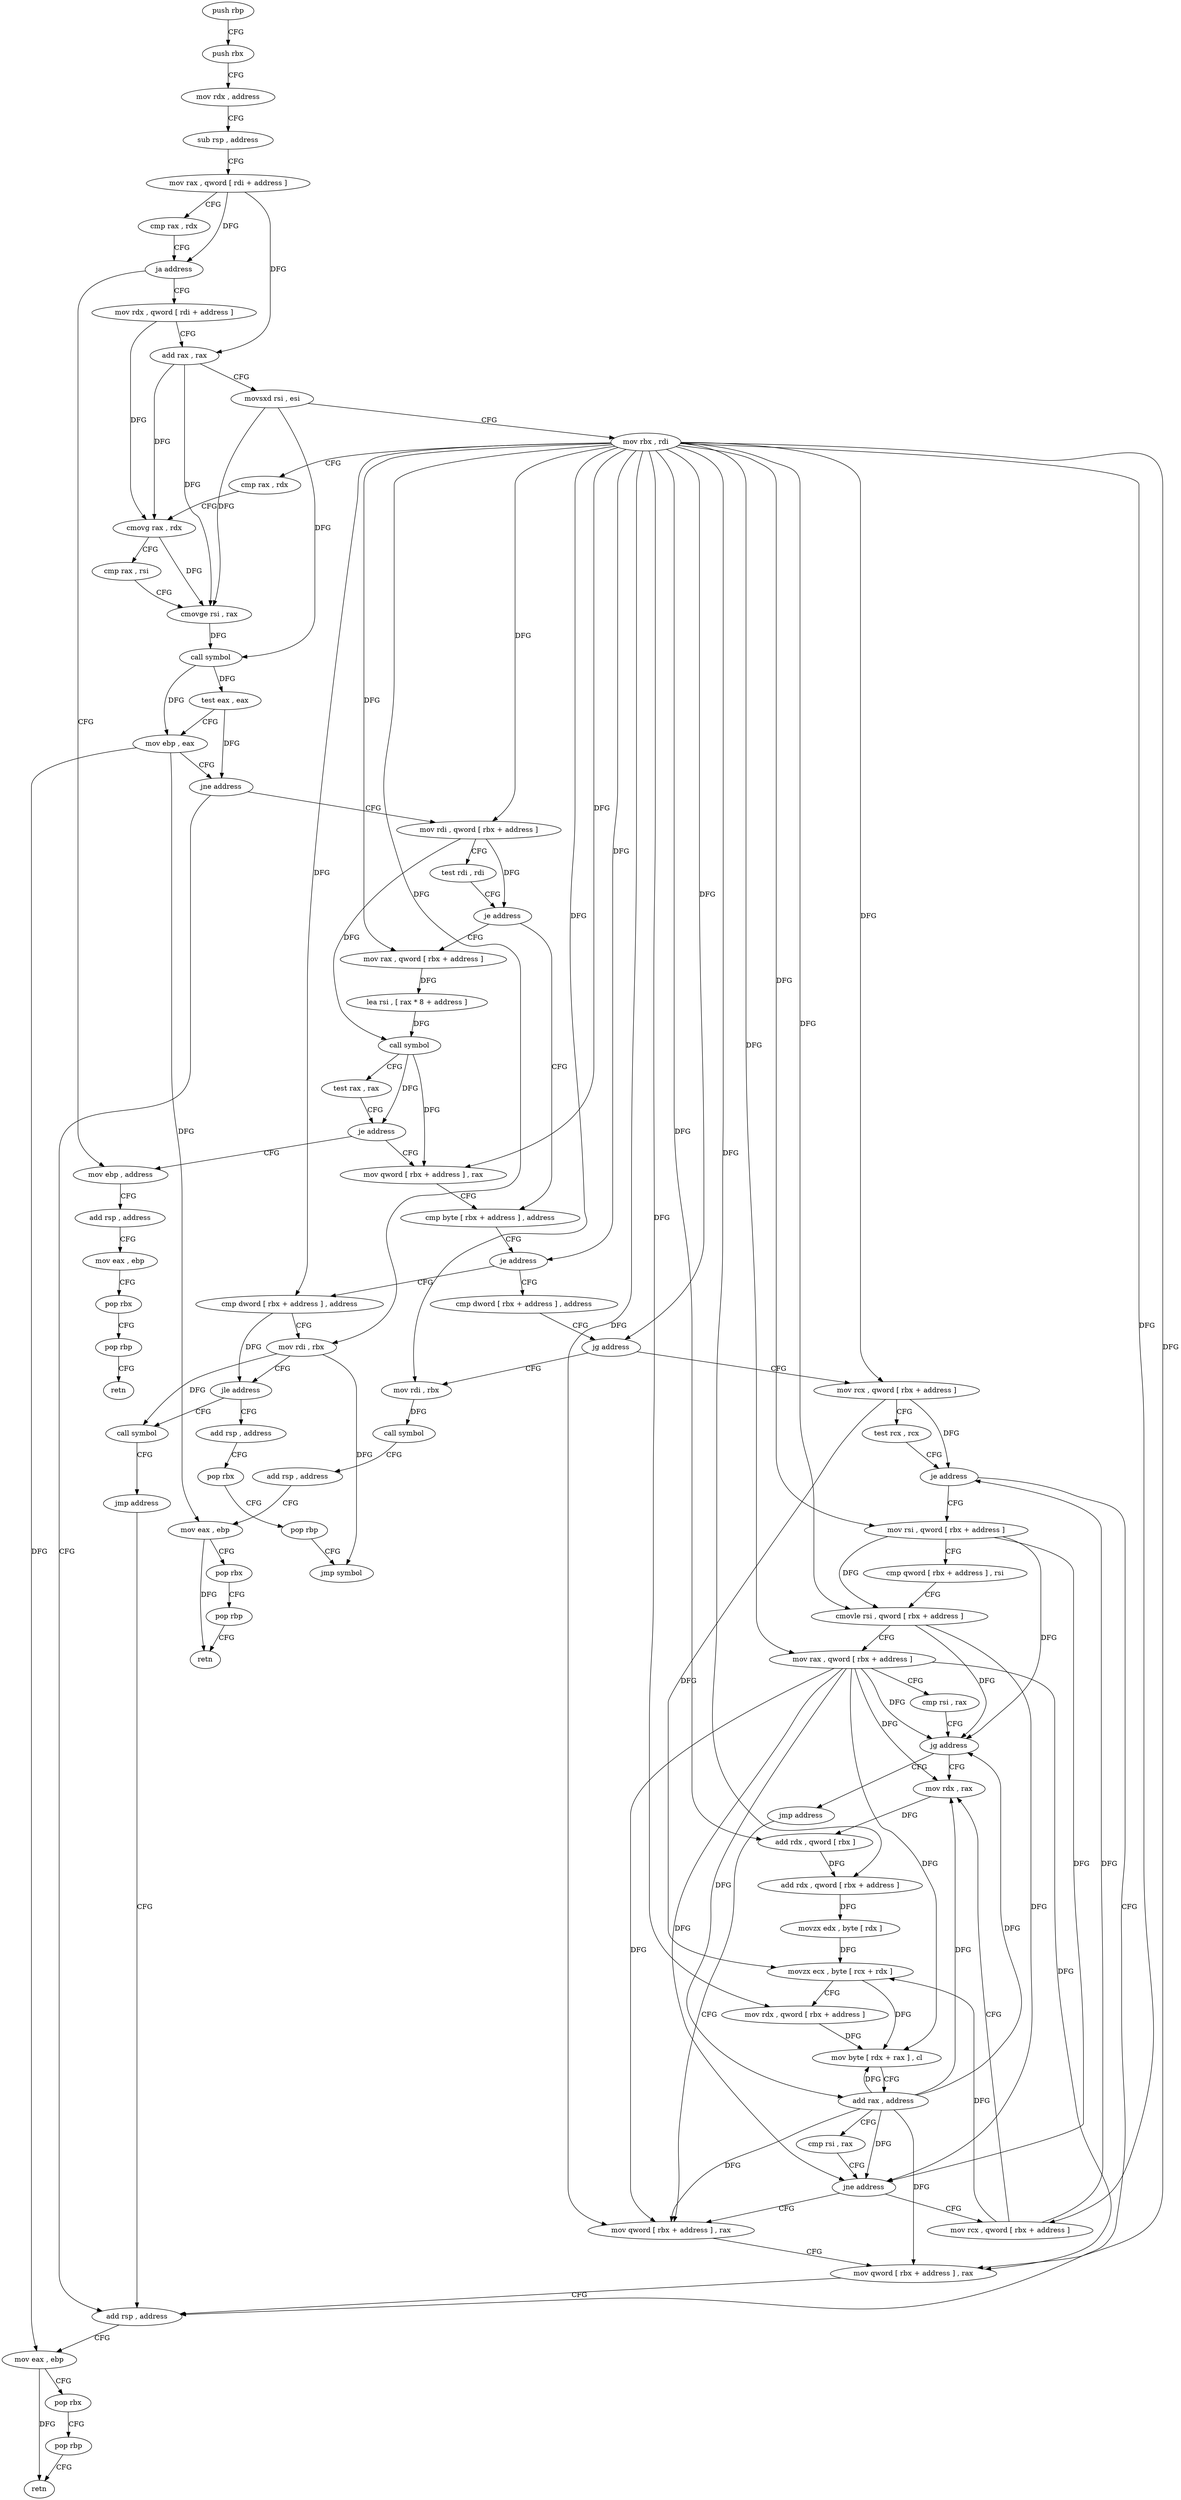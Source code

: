digraph "func" {
"4325152" [label = "push rbp" ]
"4325153" [label = "push rbx" ]
"4325154" [label = "mov rdx , address" ]
"4325164" [label = "sub rsp , address" ]
"4325168" [label = "mov rax , qword [ rdi + address ]" ]
"4325172" [label = "cmp rax , rdx" ]
"4325175" [label = "ja address" ]
"4325424" [label = "mov ebp , address" ]
"4325181" [label = "mov rdx , qword [ rdi + address ]" ]
"4325429" [label = "add rsp , address" ]
"4325433" [label = "mov eax , ebp" ]
"4325435" [label = "pop rbx" ]
"4325436" [label = "pop rbp" ]
"4325437" [label = "retn" ]
"4325185" [label = "add rax , rax" ]
"4325188" [label = "movsxd rsi , esi" ]
"4325191" [label = "mov rbx , rdi" ]
"4325194" [label = "cmp rax , rdx" ]
"4325197" [label = "cmovg rax , rdx" ]
"4325201" [label = "cmp rax , rsi" ]
"4325204" [label = "cmovge rsi , rax" ]
"4325208" [label = "call symbol" ]
"4325213" [label = "test eax , eax" ]
"4325215" [label = "mov ebp , eax" ]
"4325217" [label = "jne address" ]
"4325405" [label = "add rsp , address" ]
"4325223" [label = "mov rdi , qword [ rbx + address ]" ]
"4325409" [label = "mov eax , ebp" ]
"4325411" [label = "pop rbx" ]
"4325412" [label = "pop rbp" ]
"4325413" [label = "retn" ]
"4325230" [label = "test rdi , rdi" ]
"4325233" [label = "je address" ]
"4325268" [label = "cmp byte [ rbx + address ] , address" ]
"4325235" [label = "mov rax , qword [ rbx + address ]" ]
"4325275" [label = "je address" ]
"4325312" [label = "cmp dword [ rbx + address ] , address" ]
"4325277" [label = "cmp dword [ rbx + address ] , address" ]
"4325239" [label = "lea rsi , [ rax * 8 + address ]" ]
"4325247" [label = "call symbol" ]
"4325252" [label = "test rax , rax" ]
"4325255" [label = "je address" ]
"4325261" [label = "mov qword [ rbx + address ] , rax" ]
"4325319" [label = "jg address" ]
"4325440" [label = "mov rdi , rbx" ]
"4325321" [label = "mov rcx , qword [ rbx + address ]" ]
"4325284" [label = "mov rdi , rbx" ]
"4325287" [label = "jle address" ]
"4325464" [label = "call symbol" ]
"4325293" [label = "add rsp , address" ]
"4325443" [label = "call symbol" ]
"4325448" [label = "add rsp , address" ]
"4325452" [label = "mov eax , ebp" ]
"4325454" [label = "pop rbx" ]
"4325455" [label = "pop rbp" ]
"4325456" [label = "retn" ]
"4325325" [label = "test rcx , rcx" ]
"4325328" [label = "je address" ]
"4325330" [label = "mov rsi , qword [ rbx + address ]" ]
"4325469" [label = "jmp address" ]
"4325297" [label = "pop rbx" ]
"4325298" [label = "pop rbp" ]
"4325299" [label = "jmp symbol" ]
"4325334" [label = "cmp qword [ rbx + address ] , rsi" ]
"4325338" [label = "cmovle rsi , qword [ rbx + address ]" ]
"4325343" [label = "mov rax , qword [ rbx + address ]" ]
"4325347" [label = "cmp rsi , rax" ]
"4325350" [label = "jg address" ]
"4325364" [label = "mov rdx , rax" ]
"4325352" [label = "jmp address" ]
"4325367" [label = "add rdx , qword [ rbx ]" ]
"4325370" [label = "add rdx , qword [ rbx + address ]" ]
"4325374" [label = "movzx edx , byte [ rdx ]" ]
"4325377" [label = "movzx ecx , byte [ rcx + rdx ]" ]
"4325381" [label = "mov rdx , qword [ rbx + address ]" ]
"4325385" [label = "mov byte [ rdx + rax ] , cl" ]
"4325388" [label = "add rax , address" ]
"4325392" [label = "cmp rsi , rax" ]
"4325395" [label = "jne address" ]
"4325360" [label = "mov rcx , qword [ rbx + address ]" ]
"4325397" [label = "mov qword [ rbx + address ] , rax" ]
"4325401" [label = "mov qword [ rbx + address ] , rax" ]
"4325152" -> "4325153" [ label = "CFG" ]
"4325153" -> "4325154" [ label = "CFG" ]
"4325154" -> "4325164" [ label = "CFG" ]
"4325164" -> "4325168" [ label = "CFG" ]
"4325168" -> "4325172" [ label = "CFG" ]
"4325168" -> "4325175" [ label = "DFG" ]
"4325168" -> "4325185" [ label = "DFG" ]
"4325172" -> "4325175" [ label = "CFG" ]
"4325175" -> "4325424" [ label = "CFG" ]
"4325175" -> "4325181" [ label = "CFG" ]
"4325424" -> "4325429" [ label = "CFG" ]
"4325181" -> "4325185" [ label = "CFG" ]
"4325181" -> "4325197" [ label = "DFG" ]
"4325429" -> "4325433" [ label = "CFG" ]
"4325433" -> "4325435" [ label = "CFG" ]
"4325435" -> "4325436" [ label = "CFG" ]
"4325436" -> "4325437" [ label = "CFG" ]
"4325185" -> "4325188" [ label = "CFG" ]
"4325185" -> "4325197" [ label = "DFG" ]
"4325185" -> "4325204" [ label = "DFG" ]
"4325188" -> "4325191" [ label = "CFG" ]
"4325188" -> "4325204" [ label = "DFG" ]
"4325188" -> "4325208" [ label = "DFG" ]
"4325191" -> "4325194" [ label = "CFG" ]
"4325191" -> "4325223" [ label = "DFG" ]
"4325191" -> "4325275" [ label = "DFG" ]
"4325191" -> "4325235" [ label = "DFG" ]
"4325191" -> "4325319" [ label = "DFG" ]
"4325191" -> "4325277" [ label = "DFG" ]
"4325191" -> "4325284" [ label = "DFG" ]
"4325191" -> "4325261" [ label = "DFG" ]
"4325191" -> "4325440" [ label = "DFG" ]
"4325191" -> "4325321" [ label = "DFG" ]
"4325191" -> "4325330" [ label = "DFG" ]
"4325191" -> "4325338" [ label = "DFG" ]
"4325191" -> "4325343" [ label = "DFG" ]
"4325191" -> "4325367" [ label = "DFG" ]
"4325191" -> "4325370" [ label = "DFG" ]
"4325191" -> "4325381" [ label = "DFG" ]
"4325191" -> "4325360" [ label = "DFG" ]
"4325191" -> "4325397" [ label = "DFG" ]
"4325191" -> "4325401" [ label = "DFG" ]
"4325194" -> "4325197" [ label = "CFG" ]
"4325197" -> "4325201" [ label = "CFG" ]
"4325197" -> "4325204" [ label = "DFG" ]
"4325201" -> "4325204" [ label = "CFG" ]
"4325204" -> "4325208" [ label = "DFG" ]
"4325208" -> "4325213" [ label = "DFG" ]
"4325208" -> "4325215" [ label = "DFG" ]
"4325213" -> "4325215" [ label = "CFG" ]
"4325213" -> "4325217" [ label = "DFG" ]
"4325215" -> "4325217" [ label = "CFG" ]
"4325215" -> "4325409" [ label = "DFG" ]
"4325215" -> "4325452" [ label = "DFG" ]
"4325217" -> "4325405" [ label = "CFG" ]
"4325217" -> "4325223" [ label = "CFG" ]
"4325405" -> "4325409" [ label = "CFG" ]
"4325223" -> "4325230" [ label = "CFG" ]
"4325223" -> "4325233" [ label = "DFG" ]
"4325223" -> "4325247" [ label = "DFG" ]
"4325409" -> "4325411" [ label = "CFG" ]
"4325409" -> "4325413" [ label = "DFG" ]
"4325411" -> "4325412" [ label = "CFG" ]
"4325412" -> "4325413" [ label = "CFG" ]
"4325230" -> "4325233" [ label = "CFG" ]
"4325233" -> "4325268" [ label = "CFG" ]
"4325233" -> "4325235" [ label = "CFG" ]
"4325268" -> "4325275" [ label = "CFG" ]
"4325235" -> "4325239" [ label = "DFG" ]
"4325275" -> "4325312" [ label = "CFG" ]
"4325275" -> "4325277" [ label = "CFG" ]
"4325312" -> "4325319" [ label = "CFG" ]
"4325277" -> "4325284" [ label = "CFG" ]
"4325277" -> "4325287" [ label = "DFG" ]
"4325239" -> "4325247" [ label = "DFG" ]
"4325247" -> "4325252" [ label = "CFG" ]
"4325247" -> "4325255" [ label = "DFG" ]
"4325247" -> "4325261" [ label = "DFG" ]
"4325252" -> "4325255" [ label = "CFG" ]
"4325255" -> "4325424" [ label = "CFG" ]
"4325255" -> "4325261" [ label = "CFG" ]
"4325261" -> "4325268" [ label = "CFG" ]
"4325319" -> "4325440" [ label = "CFG" ]
"4325319" -> "4325321" [ label = "CFG" ]
"4325440" -> "4325443" [ label = "DFG" ]
"4325321" -> "4325325" [ label = "CFG" ]
"4325321" -> "4325328" [ label = "DFG" ]
"4325321" -> "4325377" [ label = "DFG" ]
"4325284" -> "4325287" [ label = "CFG" ]
"4325284" -> "4325464" [ label = "DFG" ]
"4325284" -> "4325299" [ label = "DFG" ]
"4325287" -> "4325464" [ label = "CFG" ]
"4325287" -> "4325293" [ label = "CFG" ]
"4325464" -> "4325469" [ label = "CFG" ]
"4325293" -> "4325297" [ label = "CFG" ]
"4325443" -> "4325448" [ label = "CFG" ]
"4325448" -> "4325452" [ label = "CFG" ]
"4325452" -> "4325454" [ label = "CFG" ]
"4325452" -> "4325456" [ label = "DFG" ]
"4325454" -> "4325455" [ label = "CFG" ]
"4325455" -> "4325456" [ label = "CFG" ]
"4325325" -> "4325328" [ label = "CFG" ]
"4325328" -> "4325405" [ label = "CFG" ]
"4325328" -> "4325330" [ label = "CFG" ]
"4325330" -> "4325334" [ label = "CFG" ]
"4325330" -> "4325338" [ label = "DFG" ]
"4325330" -> "4325350" [ label = "DFG" ]
"4325330" -> "4325395" [ label = "DFG" ]
"4325469" -> "4325405" [ label = "CFG" ]
"4325297" -> "4325298" [ label = "CFG" ]
"4325298" -> "4325299" [ label = "CFG" ]
"4325334" -> "4325338" [ label = "CFG" ]
"4325338" -> "4325343" [ label = "CFG" ]
"4325338" -> "4325350" [ label = "DFG" ]
"4325338" -> "4325395" [ label = "DFG" ]
"4325343" -> "4325347" [ label = "CFG" ]
"4325343" -> "4325350" [ label = "DFG" ]
"4325343" -> "4325364" [ label = "DFG" ]
"4325343" -> "4325385" [ label = "DFG" ]
"4325343" -> "4325388" [ label = "DFG" ]
"4325343" -> "4325395" [ label = "DFG" ]
"4325343" -> "4325397" [ label = "DFG" ]
"4325343" -> "4325401" [ label = "DFG" ]
"4325347" -> "4325350" [ label = "CFG" ]
"4325350" -> "4325364" [ label = "CFG" ]
"4325350" -> "4325352" [ label = "CFG" ]
"4325364" -> "4325367" [ label = "DFG" ]
"4325352" -> "4325397" [ label = "CFG" ]
"4325367" -> "4325370" [ label = "DFG" ]
"4325370" -> "4325374" [ label = "DFG" ]
"4325374" -> "4325377" [ label = "DFG" ]
"4325377" -> "4325381" [ label = "CFG" ]
"4325377" -> "4325385" [ label = "DFG" ]
"4325381" -> "4325385" [ label = "DFG" ]
"4325385" -> "4325388" [ label = "CFG" ]
"4325388" -> "4325392" [ label = "CFG" ]
"4325388" -> "4325350" [ label = "DFG" ]
"4325388" -> "4325364" [ label = "DFG" ]
"4325388" -> "4325385" [ label = "DFG" ]
"4325388" -> "4325395" [ label = "DFG" ]
"4325388" -> "4325397" [ label = "DFG" ]
"4325388" -> "4325401" [ label = "DFG" ]
"4325392" -> "4325395" [ label = "CFG" ]
"4325395" -> "4325360" [ label = "CFG" ]
"4325395" -> "4325397" [ label = "CFG" ]
"4325360" -> "4325364" [ label = "CFG" ]
"4325360" -> "4325328" [ label = "DFG" ]
"4325360" -> "4325377" [ label = "DFG" ]
"4325397" -> "4325401" [ label = "CFG" ]
"4325401" -> "4325405" [ label = "CFG" ]
}
